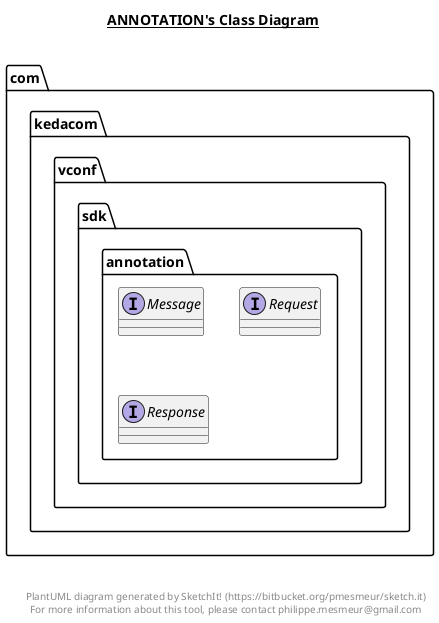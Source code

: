 @startuml

title __ANNOTATION's Class Diagram__\n

  namespace com.kedacom.vconf.sdk.annotation {
    interface com.kedacom.vconf.sdk.annotation.Message {
    }
  }
  

  namespace com.kedacom.vconf.sdk.annotation {
    interface com.kedacom.vconf.sdk.annotation.Request {
    }
  }
  

  namespace com.kedacom.vconf.sdk.annotation {
    interface com.kedacom.vconf.sdk.annotation.Response {
    }
  }
  



right footer


PlantUML diagram generated by SketchIt! (https://bitbucket.org/pmesmeur/sketch.it)
For more information about this tool, please contact philippe.mesmeur@gmail.com
endfooter

@enduml
